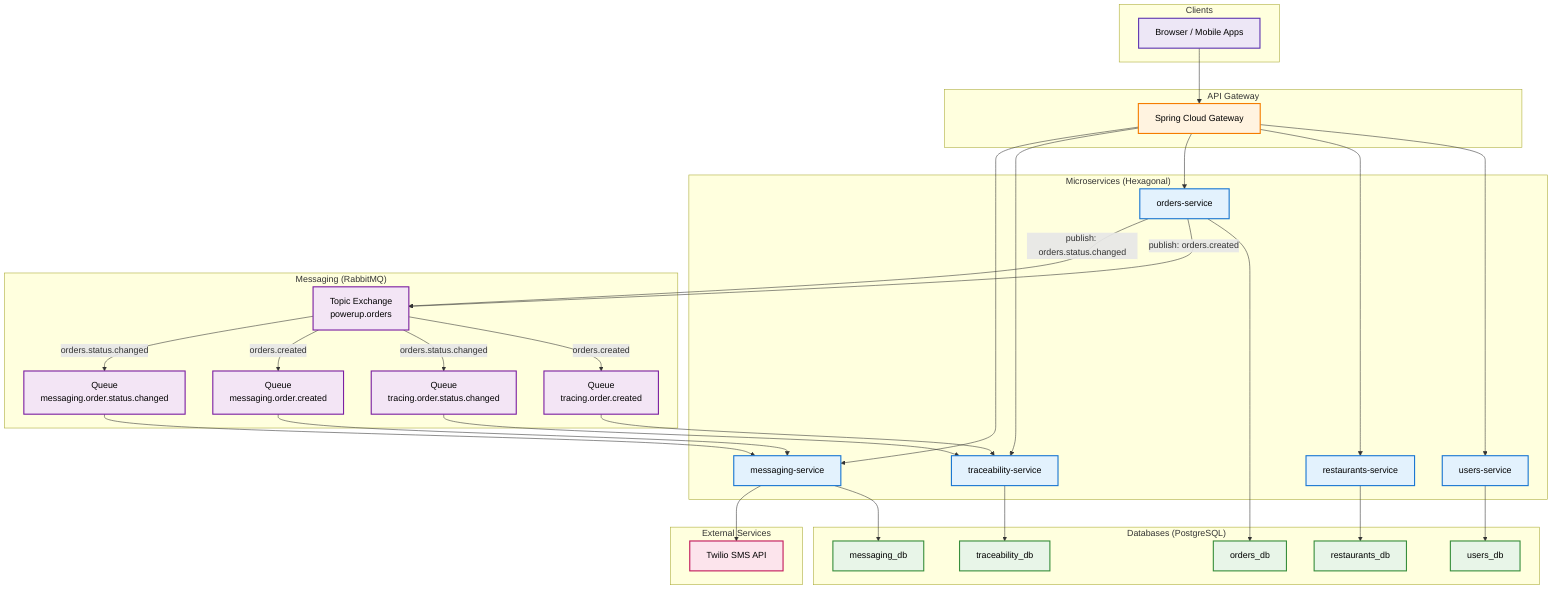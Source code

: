 graph TB
  %% Clients
  subgraph "Clients"
    BROWSER["Browser / Mobile Apps"]
  end

  %% API Gateway
  subgraph "API Gateway"
    GATEWAY["Spring Cloud Gateway"]
  end

  %% Microservices
  subgraph "Microservices (Hexagonal)"
    USERS["users-service"]
    RESTAURANTS["restaurants-service"]
    ORDERS["orders-service"]
    TRACE["traceability-service"]
    MSG["messaging-service"]
  end

  %% Databases
  subgraph "Databases (PostgreSQL)"
    DB_USERS["users_db"]
    DB_REST["restaurants_db"]
    DB_ORD["orders_db"]
    DB_TRACE["traceability_db"]
    DB_MSG["messaging_db"]
  end

  %% Messaging
  subgraph "Messaging (RabbitMQ)"
    EXCHANGE["Topic Exchange\npowerup.orders"]
    Q_TRACING_CREATED["Queue\ntracing.order.created"]
    Q_TRACING_STATUS["Queue\ntracing.order.status.changed"]
    Q_MSG_CREATED["Queue\nmessaging.order.created"]
    Q_MSG_STATUS["Queue\nmessaging.order.status.changed"]
  end

  %% External
  subgraph "External Services"
    TWILIO["Twilio SMS API"]
  end

  %% Client → Gateway
  BROWSER --> GATEWAY

  %% Gateway → Services
  GATEWAY --> USERS
  GATEWAY --> RESTAURANTS
  GATEWAY --> ORDERS
  GATEWAY --> TRACE
  GATEWAY --> MSG

  %% Services → Databases
  USERS --> DB_USERS
  RESTAURANTS --> DB_REST
  ORDERS --> DB_ORD
  TRACE --> DB_TRACE
  MSG --> DB_MSG

  %% Orders publishes events
  ORDERS -- "publish: orders.created" --> EXCHANGE
  ORDERS -- "publish: orders.status.changed" --> EXCHANGE

  %% Exchange routes to queues
  EXCHANGE -->|"orders.created"| Q_TRACING_CREATED
  EXCHANGE -->|"orders.status.changed"| Q_TRACING_STATUS
  EXCHANGE -->|"orders.created"| Q_MSG_CREATED
  EXCHANGE -->|"orders.status.changed"| Q_MSG_STATUS

  %% Queues consumed by services
  Q_TRACING_CREATED --> TRACE
  Q_TRACING_STATUS --> TRACE
  Q_MSG_CREATED --> MSG
  Q_MSG_STATUS --> MSG

  %% Messaging to external provider
  MSG --> TWILIO

  %% Styles (high contrast)
  classDef microservice fill:#e3f2fd,stroke:#1976d2,stroke-width:2px,color:#000000
  classDef database fill:#e8f5e8,stroke:#388e3c,stroke-width:2px,color:#000000
  classDef gateway fill:#fff3e0,stroke:#f57c00,stroke-width:2px,color:#000000
  classDef messaging fill:#f3e5f5,stroke:#7b1fa2,stroke-width:2px,color:#000000
  classDef client fill:#ede7f6,stroke:#5e35b1,stroke-width:2px,color:#000000
  classDef external fill:#fce4ec,stroke:#c2185b,stroke-width:2px,color:#000000

  class USERS,RESTAURANTS,ORDERS,TRACE,MSG microservice
  class DB_USERS,DB_REST,DB_ORD,DB_TRACE,DB_MSG database
  class GATEWAY gateway
  class EXCHANGE,Q_TRACING_CREATED,Q_TRACING_STATUS,Q_MSG_CREATED,Q_MSG_STATUS messaging
  class BROWSER client
  class TWILIO external